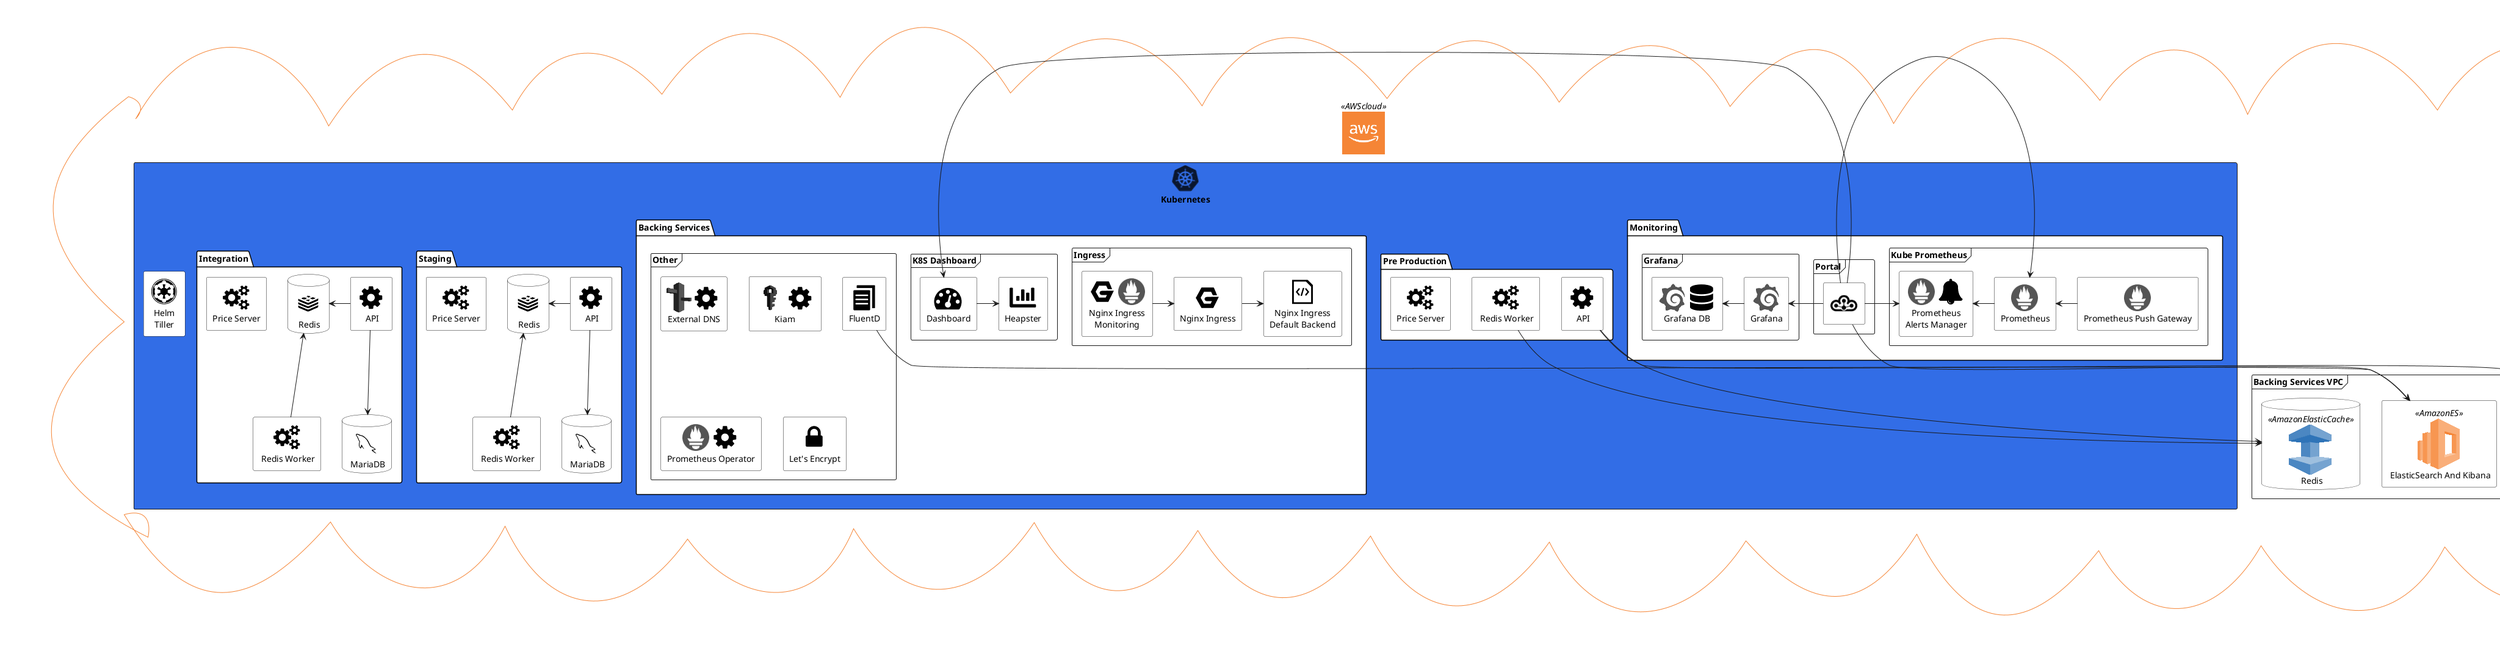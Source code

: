 @startuml

skinparam sequenceMessageAlign center

!include <cloudogu/tools/k8s.puml>
!include <cloudogu/dogus/cloudogu.puml>
!include <cloudogu/tools/prometheus.puml>
!include <cloudogu/tools/grafana.puml>
!include <tupadr3/devicons/redis.puml>
!include <tupadr3/devicons/mysql.puml>
!include <tupadr3/font-awesome/cogs.puml>
!include <tupadr3/font-awesome/cog.puml>
!include <tupadr3/font-awesome/lock.puml>
!include <tupadr3/font-awesome-5/skyatlas.puml>
!include <tupadr3/font-awesome-5/database.puml>
!include <tupadr3/font-awesome-5/chart_bar.puml>
!include <tupadr3/font-awesome-5/empire.puml>
!include <tupadr3/devicons/code_badge.puml>

!include <cloudinsight/bell.puml>
!include <cloudinsight/dashboard.puml>
!include <cloudinsight/nginx.puml>
!include <cloudinsight/copy.puml>


!include <aws/common.puml>
!include <aws/General/AWScloud/AWScloud.puml>
!include <aws/Database/AmazonRDS/AmazonRDS.puml>
!include <aws/Database/AmazonElasticCache/AmazonElasticCache.puml>
!include <aws/Analytics/AmazonES/AmazonES.puml>
!include <aws/SecurityIdentityCompliance/AWSIAM/AWSIAM.puml>
!include <aws/NetworkingContentDelivery/AmazonRoute53/AmazonRoute53.puml>


AWSCLOUD(aws) #FFFFFF {

	rectangle "<$k8s>\nKubernetes" as k8s #326de6 {

		rectangle "<$empire>\nHelm\nTiller" #FFFFFF

		package "Backing Services" #FFFFFF {
			frame "Ingress" #FFFFFF {
				rectangle "<$nginx>\nNginx Ingress" as ingress #FFFFFF
				rectangle "<$code_badge>\nNginx Ingress\nDefault Backend" as ingress_backend #FFFFFF
				rectangle "<$nginx><$prometheus>\nNginx Ingress\nMonitoring" as ingress_monitoring #FFFFFF

				ingress -right-> ingress_backend
        ingress_monitoring -> ingress
			}

			frame "K8S Dashboard" #FFFFFF {
				rectangle "<$dashboard>\nDashboard" as dashboard #FFFFFF
				rectangle "<$chart_bar>\nHeapster" as heapster #FFFFFF

				dashboard -> heapster
			}

			frame "Other" #FFFFFF {
				rectangle "<$AmazonRoute53{scale=0.6}><$cog>\nExternal DNS" as dns #FFFFFF
				rectangle "<$copy>\nFluentD" as fluentd_elasticsearch_logs #FFFFFF
				rectangle "<$AWSIAM{scale=0.5}><$cog>\nKiam" as kiam #FFFFFF
				rectangle "<$prometheus><$cog>\nPrometheus Operator" as prometheus_operator #FFFFFF
				rectangle "<$lock>\nLet's Encrypt" as tls #FFFFFF

			}

		}

		package "Monitoring" #FFFFFF {
			frame "Kube Prometheus" #FFFFFF {
				rectangle "<$prometheus>\nPrometheus" as prometheus #FFFFFF
				rectangle "<$prometheus><$bell>\nPrometheus\nAlerts Manager" as prometheus_alerts_manager #FFFFFF
				rectangle "<$prometheus>\nPrometheus Push Gateway" as prometheus_push_gateway #FFFFFF

				prometheus -left-> prometheus_alerts_manager
        prometheus_push_gateway -left-> prometheus
			}

			frame "Portal" #FFFFFF {
				rectangle "<$cloudogu>" as portal #FFFFFF
			}

			frame "Grafana" #FFFFFF {
				rectangle "<$grafana>\nGrafana" as grafana #FFFFFF
				rectangle "<$grafana><$database>\nGrafana DB" as grafana_db #FFFFFF
				grafana -left-> grafana_db
			}
		}

		package "Staging" #FFFFFF {
			database "<$mysql>\n MariaDB" as staging__mariadb #FFFFFF
			rectangle "<$cog>\n API" as staging__api #FFFFFF
			database "<$redis>\n Redis" as staging__redis #FFFFFF
			rectangle "<$cogs>\n Redis Worker" as staging__redis_worker #FFFFFF
			rectangle "<$cogs>\nPrice Server" as staging_price_server #FFFFFF

			staging__api -down-> staging__mariadb
			staging__api -left-> staging__redis
			staging__redis_worker -up-> staging__redis
		}

		package "Integration" #FFFFFF {
			database "<$mysql>\n MariaDB" as integration__mariadb #FFFFFF
			rectangle "<$cog>\n API" as integration__api #FFFFFF
			database "<$redis>\n Redis" as integration__redis #FFFFFF
			rectangle "<$cogs>\n Redis Worker" as integration__redis_worker #FFFFFF
			rectangle "<$cogs>\nPrice Server" as integration_price_server #FFFFFF

			integration__api -down-> integration__mariadb
      integration__api -left-> integration__redis
      integration__redis_worker -up-> integration__redis
		}

		package "Pre Production" #FFFFFF {
			rectangle "<$cog>\n API" as pre_production__api #FFFFFF
			rectangle "<$cogs>\n Redis Worker" as pre_production__redis_worker #FFFFFF
			rectangle "<$cogs>\nPrice Server" as pre_production_price_server #FFFFFF
		}

	}

	frame "Backing Services VPC" as backing_services_vpc {
		AMAZONRDS(rds, MariaDB, database) #FFFFFF
		AMAZONELASTICCACHE(redis, Redis, database) #FFFFFF
		AMAZONES(elastics_kibana, ElasticSearch And Kibana, rectangle) #FFFFFF
	}
}

pre_production__api -down-> rds
pre_production__api -> redis
pre_production__redis_worker -down-> redis

portal -> prometheus
portal -left-> grafana
portal -> prometheus_alerts_manager
portal -> dashboard
portal -> elastics_kibana

fluentd_elasticsearch_logs -down-> elastics_kibana


@enduml